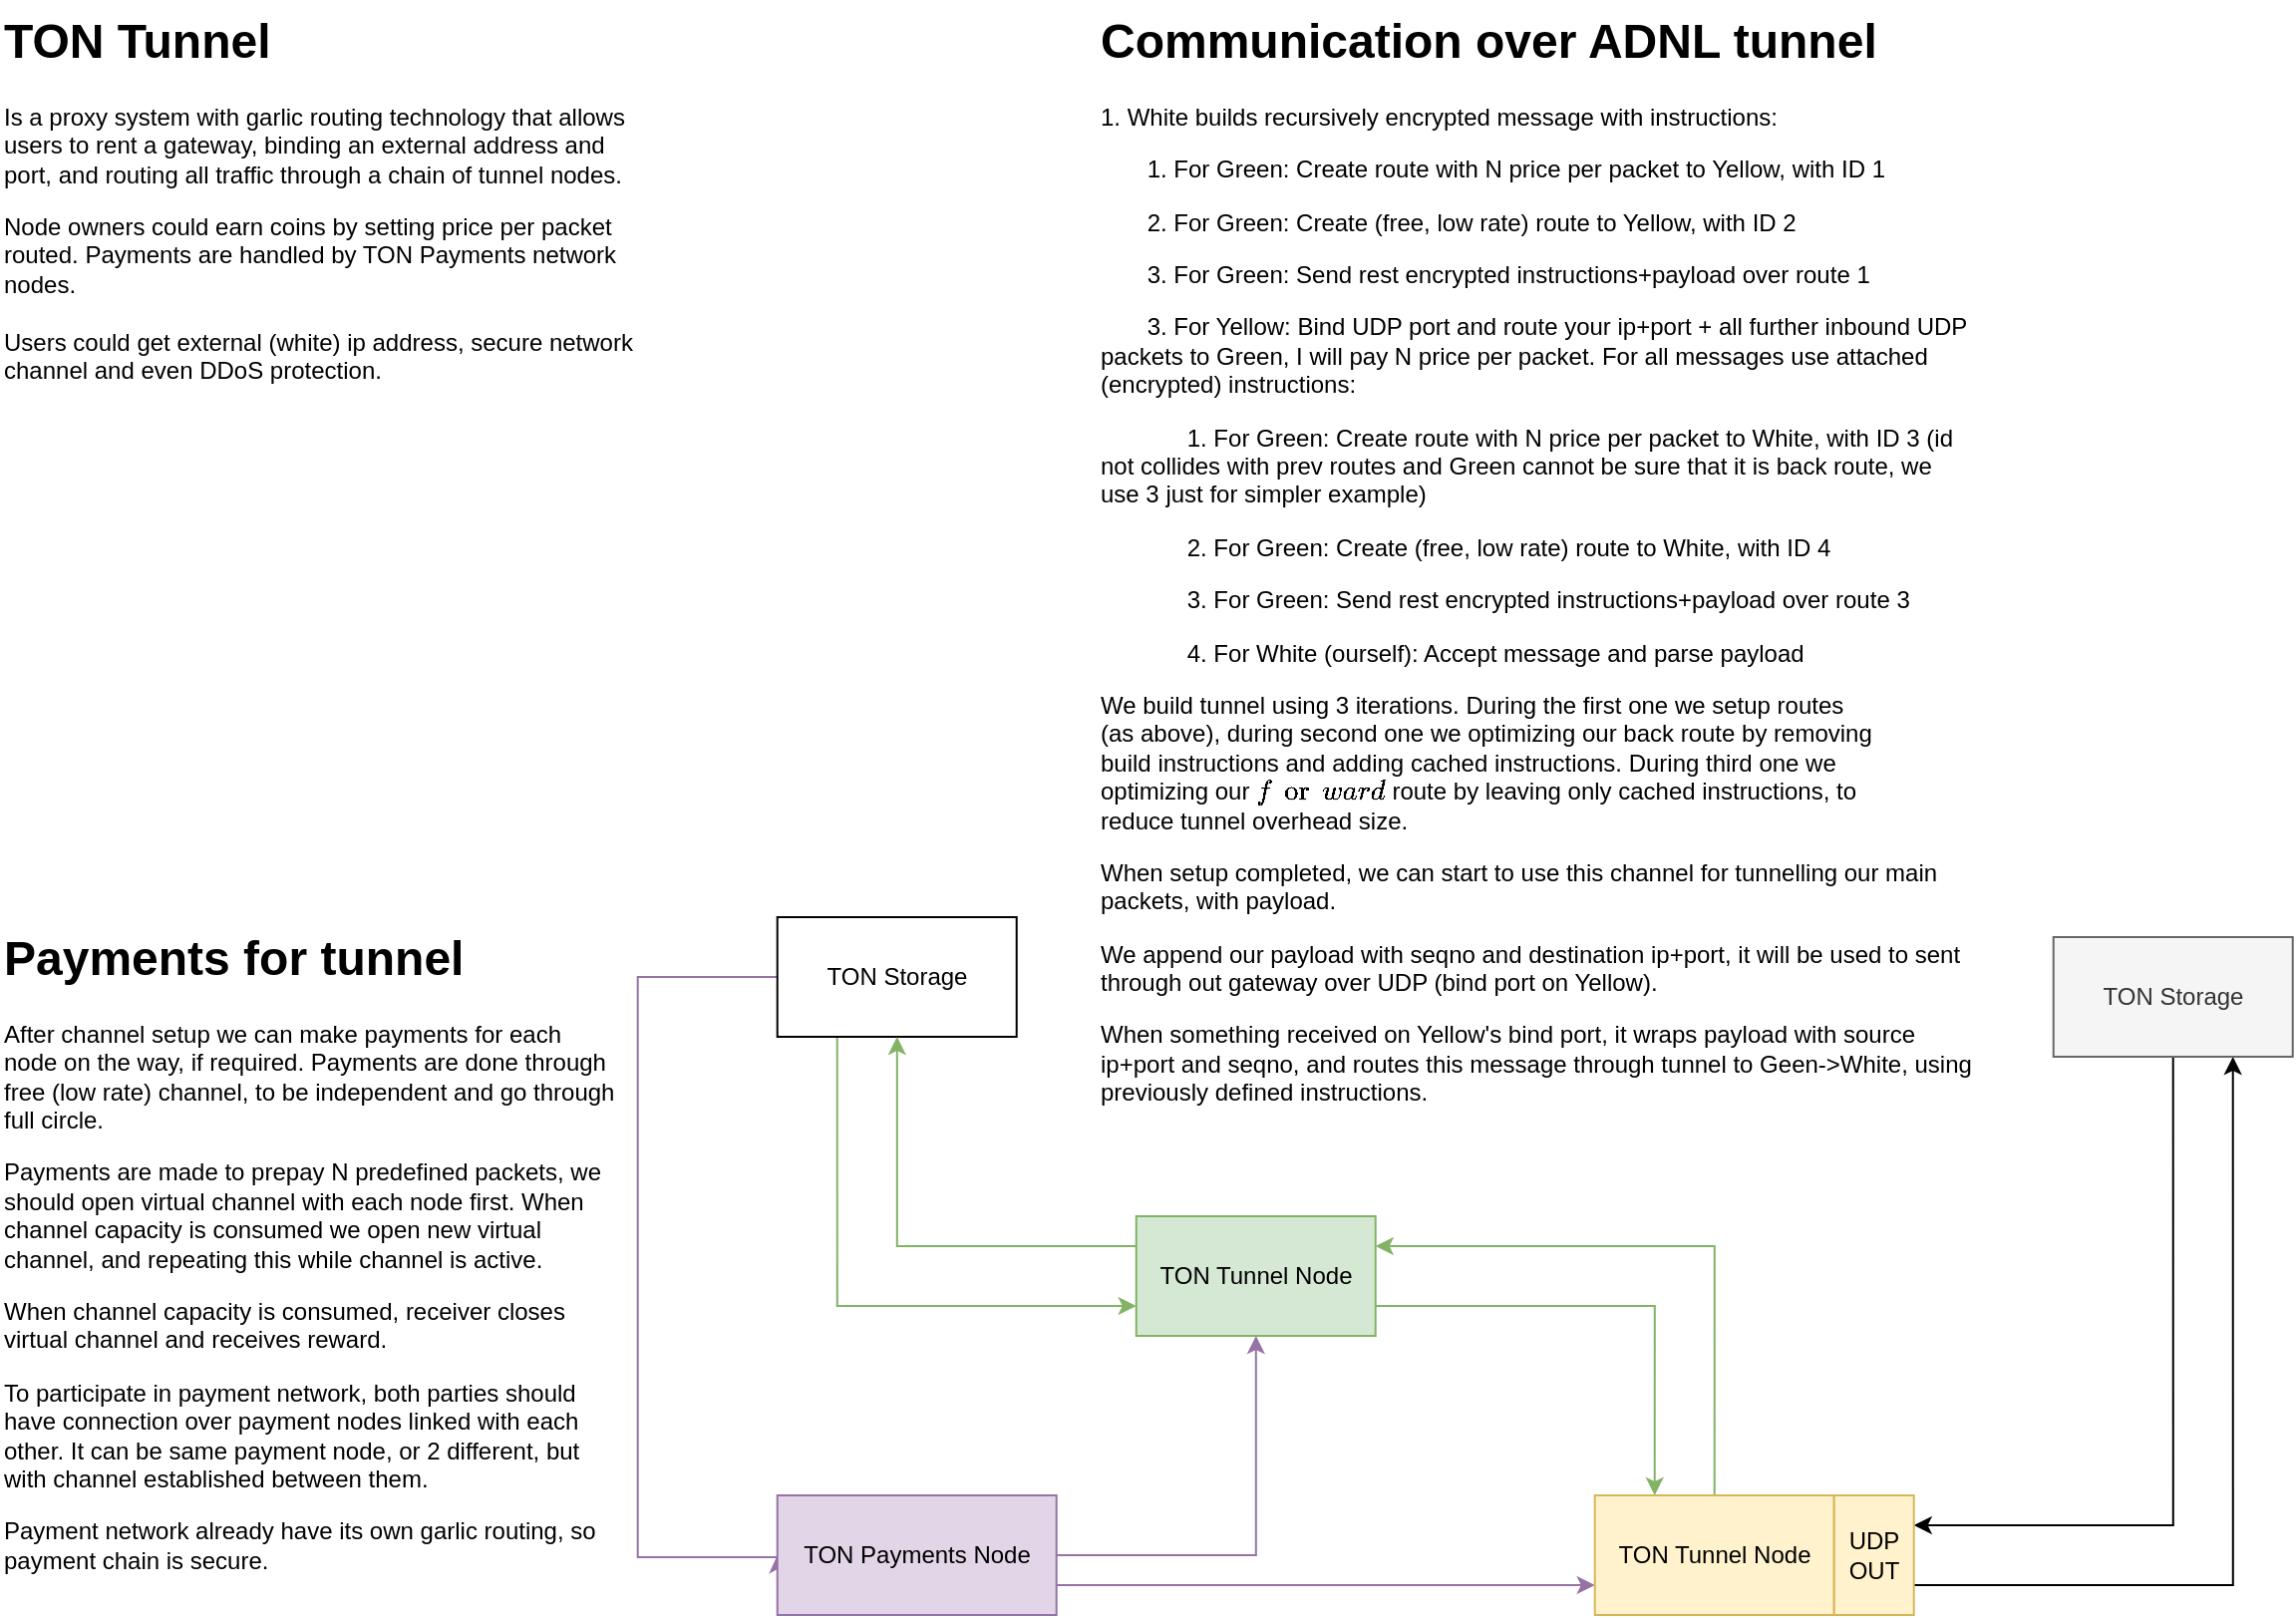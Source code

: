 <mxfile version="25.0.3">
  <diagram name="Page-1" id="VJvK_CPioXWfgGsxYqFU">
    <mxGraphModel dx="1204" dy="1951" grid="1" gridSize="10" guides="1" tooltips="1" connect="1" arrows="1" fold="1" page="1" pageScale="1" pageWidth="850" pageHeight="1100" math="0" shadow="0">
      <root>
        <mxCell id="0" />
        <mxCell id="1" parent="0" />
        <mxCell id="W2ifB2tHTsEKUJwp66l7-18" style="edgeStyle=orthogonalEdgeStyle;rounded=0;orthogonalLoop=1;jettySize=auto;html=1;exitX=0.25;exitY=1;exitDx=0;exitDy=0;entryX=0;entryY=0.75;entryDx=0;entryDy=0;fillColor=#d5e8d4;strokeColor=#82b366;" edge="1" parent="1" source="W2ifB2tHTsEKUJwp66l7-20" target="W2ifB2tHTsEKUJwp66l7-25">
          <mxGeometry relative="1" as="geometry" />
        </mxCell>
        <mxCell id="W2ifB2tHTsEKUJwp66l7-19" style="edgeStyle=orthogonalEdgeStyle;rounded=0;orthogonalLoop=1;jettySize=auto;html=1;entryX=0;entryY=0.5;entryDx=0;entryDy=0;fillColor=#e1d5e7;strokeColor=#9673a6;" edge="1" parent="1" source="W2ifB2tHTsEKUJwp66l7-20" target="W2ifB2tHTsEKUJwp66l7-22">
          <mxGeometry relative="1" as="geometry">
            <Array as="points">
              <mxPoint x="449.86" y="-520" />
              <mxPoint x="449.86" y="-229" />
              <mxPoint x="519.86" y="-229" />
            </Array>
          </mxGeometry>
        </mxCell>
        <mxCell id="W2ifB2tHTsEKUJwp66l7-20" value="TON Storage" style="rounded=0;whiteSpace=wrap;html=1;" vertex="1" parent="1">
          <mxGeometry x="519.86" y="-550" width="120" height="60" as="geometry" />
        </mxCell>
        <mxCell id="W2ifB2tHTsEKUJwp66l7-21" style="edgeStyle=orthogonalEdgeStyle;rounded=0;orthogonalLoop=1;jettySize=auto;html=1;fillColor=#e1d5e7;strokeColor=#9673a6;" edge="1" parent="1" source="W2ifB2tHTsEKUJwp66l7-22" target="W2ifB2tHTsEKUJwp66l7-25">
          <mxGeometry relative="1" as="geometry" />
        </mxCell>
        <mxCell id="W2ifB2tHTsEKUJwp66l7-30" style="edgeStyle=orthogonalEdgeStyle;rounded=0;orthogonalLoop=1;jettySize=auto;html=1;exitX=1;exitY=0.75;exitDx=0;exitDy=0;entryX=0;entryY=0.75;entryDx=0;entryDy=0;fillColor=#e1d5e7;strokeColor=#9673a6;" edge="1" parent="1" source="W2ifB2tHTsEKUJwp66l7-22" target="W2ifB2tHTsEKUJwp66l7-28">
          <mxGeometry relative="1" as="geometry" />
        </mxCell>
        <mxCell id="W2ifB2tHTsEKUJwp66l7-22" value="TON Payments Node" style="rounded=0;whiteSpace=wrap;html=1;fillColor=#e1d5e7;strokeColor=#9673a6;" vertex="1" parent="1">
          <mxGeometry x="519.86" y="-260" width="140" height="60" as="geometry" />
        </mxCell>
        <mxCell id="W2ifB2tHTsEKUJwp66l7-23" style="edgeStyle=orthogonalEdgeStyle;rounded=0;orthogonalLoop=1;jettySize=auto;html=1;entryX=0.75;entryY=1;entryDx=0;entryDy=0;exitX=1;exitY=0.75;exitDx=0;exitDy=0;" edge="1" parent="1" source="W2ifB2tHTsEKUJwp66l7-50" target="W2ifB2tHTsEKUJwp66l7-27">
          <mxGeometry relative="1" as="geometry">
            <mxPoint x="819.86" y="-370" as="sourcePoint" />
          </mxGeometry>
        </mxCell>
        <mxCell id="W2ifB2tHTsEKUJwp66l7-24" style="edgeStyle=orthogonalEdgeStyle;rounded=0;orthogonalLoop=1;jettySize=auto;html=1;exitX=0;exitY=0.25;exitDx=0;exitDy=0;fillColor=#d5e8d4;strokeColor=#82b366;" edge="1" parent="1" source="W2ifB2tHTsEKUJwp66l7-25" target="W2ifB2tHTsEKUJwp66l7-20">
          <mxGeometry relative="1" as="geometry" />
        </mxCell>
        <mxCell id="W2ifB2tHTsEKUJwp66l7-34" style="edgeStyle=orthogonalEdgeStyle;rounded=0;orthogonalLoop=1;jettySize=auto;html=1;exitX=1;exitY=0.75;exitDx=0;exitDy=0;entryX=0.25;entryY=0;entryDx=0;entryDy=0;fillColor=#d5e8d4;strokeColor=#82b366;" edge="1" parent="1" source="W2ifB2tHTsEKUJwp66l7-25" target="W2ifB2tHTsEKUJwp66l7-28">
          <mxGeometry relative="1" as="geometry" />
        </mxCell>
        <mxCell id="W2ifB2tHTsEKUJwp66l7-25" value="TON Tunnel Node" style="rounded=0;whiteSpace=wrap;html=1;fillColor=#d5e8d4;strokeColor=#82b366;" vertex="1" parent="1">
          <mxGeometry x="699.86" y="-400" width="120" height="60" as="geometry" />
        </mxCell>
        <mxCell id="W2ifB2tHTsEKUJwp66l7-52" style="edgeStyle=orthogonalEdgeStyle;rounded=0;orthogonalLoop=1;jettySize=auto;html=1;exitX=0.5;exitY=1;exitDx=0;exitDy=0;entryX=1;entryY=0.25;entryDx=0;entryDy=0;" edge="1" parent="1" source="W2ifB2tHTsEKUJwp66l7-27" target="W2ifB2tHTsEKUJwp66l7-50">
          <mxGeometry relative="1" as="geometry" />
        </mxCell>
        <mxCell id="W2ifB2tHTsEKUJwp66l7-27" value="TON Storage" style="rounded=0;whiteSpace=wrap;html=1;fillColor=#f5f5f5;fontColor=#333333;strokeColor=#666666;" vertex="1" parent="1">
          <mxGeometry x="1159.86" y="-540" width="120" height="60" as="geometry" />
        </mxCell>
        <mxCell id="W2ifB2tHTsEKUJwp66l7-35" style="edgeStyle=orthogonalEdgeStyle;rounded=0;orthogonalLoop=1;jettySize=auto;html=1;exitX=0.5;exitY=0;exitDx=0;exitDy=0;entryX=1;entryY=0.25;entryDx=0;entryDy=0;fillColor=#d5e8d4;strokeColor=#82b366;" edge="1" parent="1" source="W2ifB2tHTsEKUJwp66l7-28" target="W2ifB2tHTsEKUJwp66l7-25">
          <mxGeometry relative="1" as="geometry" />
        </mxCell>
        <mxCell id="W2ifB2tHTsEKUJwp66l7-28" value="TON Tunnel Node" style="rounded=0;whiteSpace=wrap;html=1;fillColor=#fff2cc;strokeColor=#d6b656;" vertex="1" parent="1">
          <mxGeometry x="929.86" y="-260" width="120" height="60" as="geometry" />
        </mxCell>
        <mxCell id="W2ifB2tHTsEKUJwp66l7-38" value="&lt;h1 style=&quot;margin-top: 0px;&quot;&gt;Communication over ADNL tunnel&lt;/h1&gt;&lt;p&gt;1. White builds recursively encrypted message with instructions:&amp;nbsp;&lt;/p&gt;&lt;p&gt;&amp;nbsp;&amp;nbsp;&amp;nbsp;&amp;nbsp;&amp;nbsp;&amp;nbsp; 1. For Green: Create route with N price per packet to Yellow, with ID 1&lt;/p&gt;&lt;p&gt;&amp;nbsp;&amp;nbsp;&amp;nbsp;&amp;nbsp;&amp;nbsp;&amp;nbsp; 2. For Green: Create (free, low rate) route to Yellow, with ID 2&lt;/p&gt;&lt;p&gt;&amp;nbsp;&amp;nbsp;&amp;nbsp;&amp;nbsp;&amp;nbsp;&amp;nbsp; 3. For Green: Send rest encrypted instructions+payload over route 1&lt;/p&gt;&lt;p&gt;&amp;nbsp;&amp;nbsp;&amp;nbsp;&amp;nbsp;&amp;nbsp;&amp;nbsp; 3. For Yellow: Bind UDP port and route your ip+port + all further inbound UDP packets to Green, I will pay N price per packet. For all messages use attached (encrypted) instructions:&lt;/p&gt;&lt;p&gt;&amp;nbsp;&amp;nbsp;&amp;nbsp;&amp;nbsp;&amp;nbsp;&amp;nbsp;&amp;nbsp;&amp;nbsp;&amp;nbsp;&amp;nbsp;&amp;nbsp;&amp;nbsp; 1. For Green: Create route with N price per packet to White, with ID 3 (id not collides with prev routes and Green cannot be sure that it is back route, we use 3 just for simpler example)&lt;/p&gt;&lt;p&gt;&amp;nbsp;&amp;nbsp;&amp;nbsp;&amp;nbsp;&amp;nbsp;&amp;nbsp;&amp;nbsp;&amp;nbsp;&amp;nbsp;&amp;nbsp;&amp;nbsp;&amp;nbsp; 2. For Green: Create (free, low rate) route to White, with ID 4&lt;/p&gt;&lt;p&gt;&lt;span style=&quot;white-space: pre;&quot;&gt;&#x9;&lt;/span&gt;&amp;nbsp;&amp;nbsp;&amp;nbsp;&amp;nbsp; 3. For Green: Send rest encrypted instructions+payload over route 3&lt;/p&gt;&lt;p&gt;&lt;span style=&quot;white-space: pre;&quot;&gt;&#x9;&lt;/span&gt;&amp;nbsp;&amp;nbsp;&amp;nbsp;&amp;nbsp; 4. For White (ourself): Accept message and parse payload&lt;/p&gt;&lt;p&gt;We build tunnel using 3 iterations. During the first one we setup routes &lt;br&gt;(as above), during second one we optimizing our back route by removing &lt;br&gt;build instructions and adding cached instructions. During third one we &lt;br&gt;optimizing our `forward` route by leaving only cached instructions, to &lt;br&gt;reduce tunnel overhead size.&lt;/p&gt;&lt;p&gt;When setup completed, we can start to use this channel for tunnelling our main packets, with payload. &lt;br&gt;&lt;/p&gt;&lt;p&gt;We append our payload with seqno and destination ip+port, it will be used to sent through out gateway over UDP (bind port on Yellow).&amp;nbsp;&lt;/p&gt;&lt;p&gt;When something received on Yellow&#39;s bind port, it wraps payload with source ip+port and seqno, and routes this message through tunnel to Geen-&amp;gt;White, using previously defined instructions.&lt;/p&gt;&lt;p&gt;&lt;br&gt;&lt;/p&gt;" style="text;html=1;whiteSpace=wrap;overflow=hidden;rounded=0;" vertex="1" parent="1">
          <mxGeometry x="679.86" y="-1010" width="440" height="570" as="geometry" />
        </mxCell>
        <mxCell id="W2ifB2tHTsEKUJwp66l7-49" value="&lt;h1 style=&quot;margin-top: 0px;&quot;&gt;Payments for tunnel&lt;/h1&gt;&lt;p&gt;After channel setup we can make payments for each node on the way, if required. Payments are done through free (low rate) channel, to be independent and go through full circle.&lt;/p&gt;&lt;p&gt;Payments are made to prepay N predefined packets, we should open virtual channel with each node first. When channel capacity is consumed we open new virtual channel, and repeating this while channel is active.&lt;/p&gt;&lt;p&gt;When channel capacity is consumed, receiver closes virtual channel and receives reward.&lt;/p&gt;&lt;p&gt;To participate in payment network, both parties should have connection over payment nodes linked with each other. It can be same payment node, or 2 different, but with channel established between them.&lt;/p&gt;&lt;p&gt;Payment network already have its own garlic routing, so payment chain is secure.&lt;/p&gt;" style="text;html=1;whiteSpace=wrap;overflow=hidden;rounded=0;" vertex="1" parent="1">
          <mxGeometry x="130" y="-550" width="310" height="330" as="geometry" />
        </mxCell>
        <mxCell id="W2ifB2tHTsEKUJwp66l7-51" value="" style="edgeStyle=orthogonalEdgeStyle;rounded=0;orthogonalLoop=1;jettySize=auto;html=1;exitX=1;exitY=0.25;exitDx=0;exitDy=0;" edge="1" parent="1" source="W2ifB2tHTsEKUJwp66l7-28" target="W2ifB2tHTsEKUJwp66l7-50">
          <mxGeometry relative="1" as="geometry">
            <mxPoint x="1050" y="-245" as="sourcePoint" />
            <mxPoint x="1220" y="-480" as="targetPoint" />
          </mxGeometry>
        </mxCell>
        <mxCell id="W2ifB2tHTsEKUJwp66l7-50" value="&lt;div&gt;UDP&lt;/div&gt;&lt;div&gt;OUT&lt;/div&gt;" style="rounded=0;whiteSpace=wrap;html=1;fillColor=#fff2cc;strokeColor=#d6b656;" vertex="1" parent="1">
          <mxGeometry x="1049.86" y="-260" width="40" height="60" as="geometry" />
        </mxCell>
        <mxCell id="W2ifB2tHTsEKUJwp66l7-53" value="&lt;h1 style=&quot;margin-top: 0px;&quot;&gt;TON Tunnel&lt;/h1&gt;&lt;p&gt;Is a proxy system with garlic routing technology that allows users to rent a gateway, binding an external address and port, and routing all traffic through a chain of tunnel nodes.&lt;/p&gt;&lt;div&gt;Node owners could earn coins by setting price per packet routed. Payments are handled by TON Payments network nodes.&lt;/div&gt;&lt;div&gt;&lt;br&gt;&lt;/div&gt;&lt;div&gt;Users could get external (white) ip address, secure network channel and even DDoS protection.&lt;/div&gt;" style="text;html=1;whiteSpace=wrap;overflow=hidden;rounded=0;" vertex="1" parent="1">
          <mxGeometry x="130" y="-1010" width="330" height="210" as="geometry" />
        </mxCell>
      </root>
    </mxGraphModel>
  </diagram>
</mxfile>
